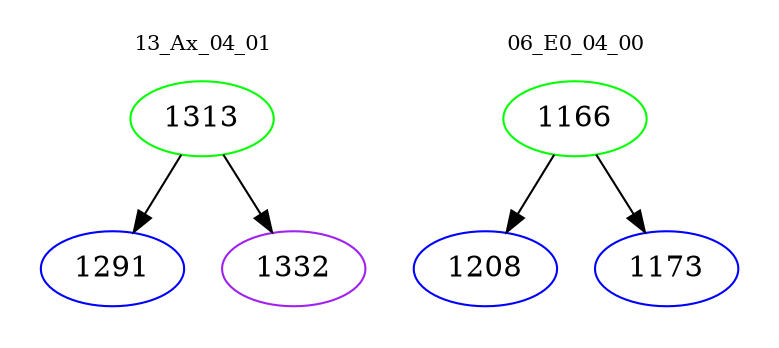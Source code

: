 digraph{
subgraph cluster_0 {
color = white
label = "13_Ax_04_01";
fontsize=10;
T0_1313 [label="1313", color="green"]
T0_1313 -> T0_1291 [color="black"]
T0_1291 [label="1291", color="blue"]
T0_1313 -> T0_1332 [color="black"]
T0_1332 [label="1332", color="purple"]
}
subgraph cluster_1 {
color = white
label = "06_E0_04_00";
fontsize=10;
T1_1166 [label="1166", color="green"]
T1_1166 -> T1_1208 [color="black"]
T1_1208 [label="1208", color="blue"]
T1_1166 -> T1_1173 [color="black"]
T1_1173 [label="1173", color="blue"]
}
}
